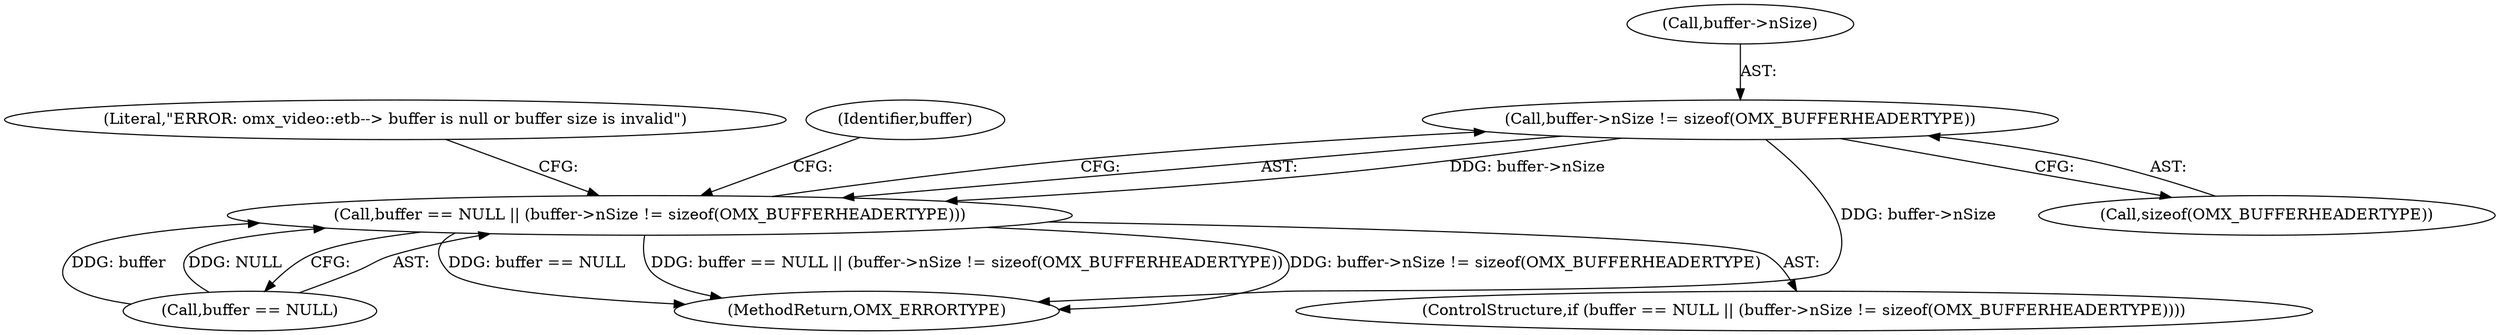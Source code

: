digraph "0_Android_4ed06d14080d8667d5be14eed200e378cba78345@API" {
"1000137" [label="(Call,buffer->nSize != sizeof(OMX_BUFFERHEADERTYPE))"];
"1000133" [label="(Call,buffer == NULL || (buffer->nSize != sizeof(OMX_BUFFERHEADERTYPE)))"];
"1000137" [label="(Call,buffer->nSize != sizeof(OMX_BUFFERHEADERTYPE))"];
"1000133" [label="(Call,buffer == NULL || (buffer->nSize != sizeof(OMX_BUFFERHEADERTYPE)))"];
"1000134" [label="(Call,buffer == NULL)"];
"1000138" [label="(Call,buffer->nSize)"];
"1000145" [label="(Literal,\"ERROR: omx_video::etb--> buffer is null or buffer size is invalid\")"];
"1000141" [label="(Call,sizeof(OMX_BUFFERHEADERTYPE))"];
"1000224" [label="(MethodReturn,OMX_ERRORTYPE)"];
"1000152" [label="(Identifier,buffer)"];
"1000132" [label="(ControlStructure,if (buffer == NULL || (buffer->nSize != sizeof(OMX_BUFFERHEADERTYPE))))"];
"1000137" -> "1000133"  [label="AST: "];
"1000137" -> "1000141"  [label="CFG: "];
"1000138" -> "1000137"  [label="AST: "];
"1000141" -> "1000137"  [label="AST: "];
"1000133" -> "1000137"  [label="CFG: "];
"1000137" -> "1000224"  [label="DDG: buffer->nSize"];
"1000137" -> "1000133"  [label="DDG: buffer->nSize"];
"1000133" -> "1000132"  [label="AST: "];
"1000133" -> "1000134"  [label="CFG: "];
"1000134" -> "1000133"  [label="AST: "];
"1000145" -> "1000133"  [label="CFG: "];
"1000152" -> "1000133"  [label="CFG: "];
"1000133" -> "1000224"  [label="DDG: buffer == NULL"];
"1000133" -> "1000224"  [label="DDG: buffer == NULL || (buffer->nSize != sizeof(OMX_BUFFERHEADERTYPE))"];
"1000133" -> "1000224"  [label="DDG: buffer->nSize != sizeof(OMX_BUFFERHEADERTYPE)"];
"1000134" -> "1000133"  [label="DDG: buffer"];
"1000134" -> "1000133"  [label="DDG: NULL"];
}
